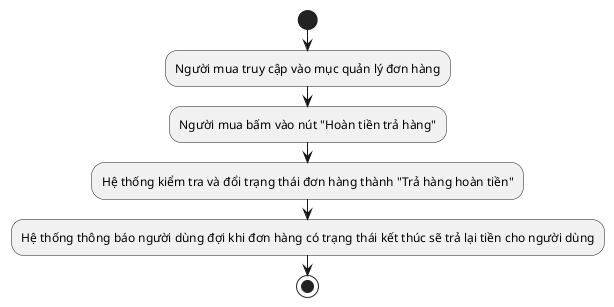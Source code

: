 @startuml
start

:Người mua truy cập vào mục quản lý đơn hàng;
:Người mua bấm vào nút "Hoàn tiền trả hàng";
:Hệ thống kiểm tra và đổi trạng thái đơn hàng thành "Trả hàng hoàn tiền";
:Hệ thống thông báo người dùng đợi khi đơn hàng có trạng thái kết thúc sẽ trả lại tiền cho người dùng;

stop
@enduml
